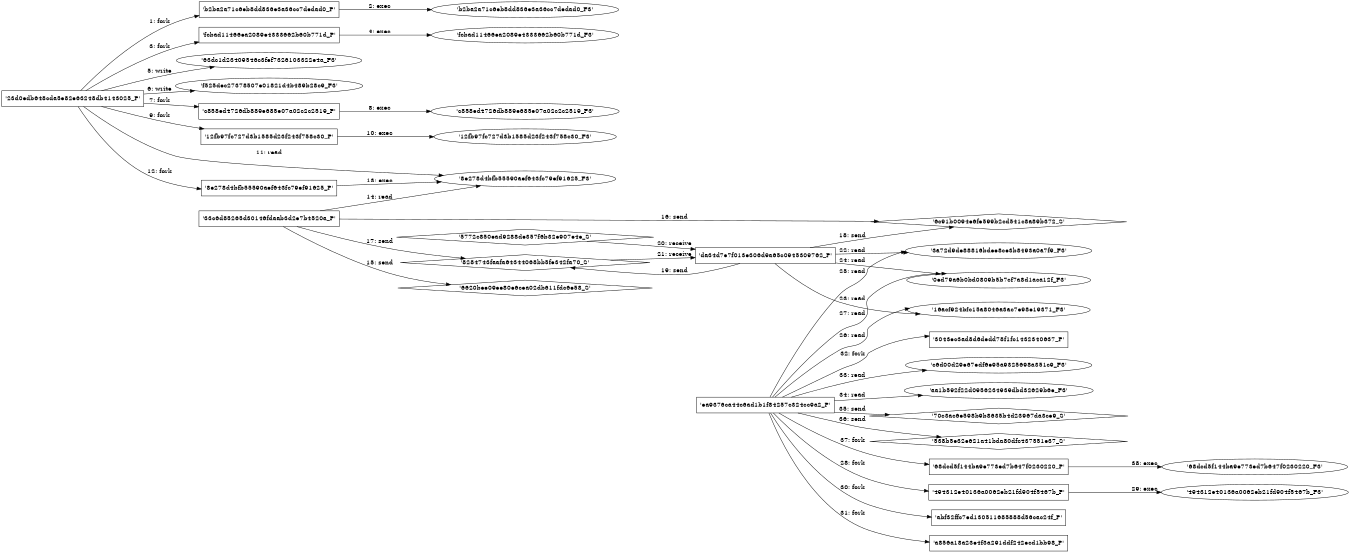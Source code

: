 digraph "D:\Learning\Paper\apt\基于CTI的攻击预警\Dataset\攻击图\ASGfromALLCTI\Threat Round Up for January 5 - 12.dot" {
rankdir="LR"
size="9"
fixedsize="false"
splines="true"
nodesep=0.3
ranksep=0
fontsize=10
overlap="scalexy"
engine= "neato"
	"'23d0edb648cda5e82e63248db4143025_P'" [node_type=Process shape=box]
	"'b2ba2a71c6eb8dd836e3a36cc7dedad0_P'" [node_type=Process shape=box]
	"'23d0edb648cda5e82e63248db4143025_P'" -> "'b2ba2a71c6eb8dd836e3a36cc7dedad0_P'" [label="1: fork"]
	"'b2ba2a71c6eb8dd836e3a36cc7dedad0_P'" [node_type=Process shape=box]
	"'b2ba2a71c6eb8dd836e3a36cc7dedad0_F3'" [node_type=File shape=ellipse]
	"'b2ba2a71c6eb8dd836e3a36cc7dedad0_P'" -> "'b2ba2a71c6eb8dd836e3a36cc7dedad0_F3'" [label="2: exec"]
	"'23d0edb648cda5e82e63248db4143025_P'" [node_type=Process shape=box]
	"'fcbad11466ea2089e4333662b60b771d_P'" [node_type=Process shape=box]
	"'23d0edb648cda5e82e63248db4143025_P'" -> "'fcbad11466ea2089e4333662b60b771d_P'" [label="3: fork"]
	"'fcbad11466ea2089e4333662b60b771d_P'" [node_type=Process shape=box]
	"'fcbad11466ea2089e4333662b60b771d_F3'" [node_type=File shape=ellipse]
	"'fcbad11466ea2089e4333662b60b771d_P'" -> "'fcbad11466ea2089e4333662b60b771d_F3'" [label="4: exec"]
	"'63dc1d23409546c3fef7326103322e4a_F3'" [node_type=file shape=ellipse]
	"'23d0edb648cda5e82e63248db4143025_P'" [node_type=Process shape=box]
	"'23d0edb648cda5e82e63248db4143025_P'" -> "'63dc1d23409546c3fef7326103322e4a_F3'" [label="5: write"]
	"'f525dec27378507e01821d4b489b28c9_F3'" [node_type=file shape=ellipse]
	"'23d0edb648cda5e82e63248db4143025_P'" [node_type=Process shape=box]
	"'23d0edb648cda5e82e63248db4143025_P'" -> "'f525dec27378507e01821d4b489b28c9_F3'" [label="6: write"]
	"'23d0edb648cda5e82e63248db4143025_P'" [node_type=Process shape=box]
	"'c858ed4726db889e685e07a02c2c2519_P'" [node_type=Process shape=box]
	"'23d0edb648cda5e82e63248db4143025_P'" -> "'c858ed4726db889e685e07a02c2c2519_P'" [label="7: fork"]
	"'c858ed4726db889e685e07a02c2c2519_P'" [node_type=Process shape=box]
	"'c858ed4726db889e685e07a02c2c2519_F3'" [node_type=File shape=ellipse]
	"'c858ed4726db889e685e07a02c2c2519_P'" -> "'c858ed4726db889e685e07a02c2c2519_F3'" [label="8: exec"]
	"'23d0edb648cda5e82e63248db4143025_P'" [node_type=Process shape=box]
	"'12fb97fc727d3b1585d23f243f758c30_P'" [node_type=Process shape=box]
	"'23d0edb648cda5e82e63248db4143025_P'" -> "'12fb97fc727d3b1585d23f243f758c30_P'" [label="9: fork"]
	"'12fb97fc727d3b1585d23f243f758c30_P'" [node_type=Process shape=box]
	"'12fb97fc727d3b1585d23f243f758c30_F3'" [node_type=File shape=ellipse]
	"'12fb97fc727d3b1585d23f243f758c30_P'" -> "'12fb97fc727d3b1585d23f243f758c30_F3'" [label="10: exec"]
	"'8e278d4bfb55590aef643fc79ef91625_F3'" [node_type=file shape=ellipse]
	"'23d0edb648cda5e82e63248db4143025_P'" [node_type=Process shape=box]
	"'23d0edb648cda5e82e63248db4143025_P'" -> "'8e278d4bfb55590aef643fc79ef91625_F3'" [label="11: read"]
	"'23d0edb648cda5e82e63248db4143025_P'" [node_type=Process shape=box]
	"'8e278d4bfb55590aef643fc79ef91625_P'" [node_type=Process shape=box]
	"'23d0edb648cda5e82e63248db4143025_P'" -> "'8e278d4bfb55590aef643fc79ef91625_P'" [label="12: fork"]
	"'8e278d4bfb55590aef643fc79ef91625_P'" [node_type=Process shape=box]
	"'8e278d4bfb55590aef643fc79ef91625_F3'" [node_type=File shape=ellipse]
	"'8e278d4bfb55590aef643fc79ef91625_P'" -> "'8e278d4bfb55590aef643fc79ef91625_F3'" [label="13: exec"]
	"'8e278d4bfb55590aef643fc79ef91625_F3'" [node_type=file shape=ellipse]
	"'33c6d85265d30146fdaab3d2e7b4520a_P'" [node_type=Process shape=box]
	"'33c6d85265d30146fdaab3d2e7b4520a_P'" -> "'8e278d4bfb55590aef643fc79ef91625_F3'" [label="14: read"]
	"'6620bee09ee80e6cea02db611fdc6e58_S'" [node_type=Socket shape=diamond]
	"'33c6d85265d30146fdaab3d2e7b4520a_P'" [node_type=Process shape=box]
	"'33c6d85265d30146fdaab3d2e7b4520a_P'" -> "'6620bee09ee80e6cea02db611fdc6e58_S'" [label="15: send"]
	"'6c91b0094e6fe599b2cd541c8a89b372_S'" [node_type=Socket shape=diamond]
	"'33c6d85265d30146fdaab3d2e7b4520a_P'" [node_type=Process shape=box]
	"'33c6d85265d30146fdaab3d2e7b4520a_P'" -> "'6c91b0094e6fe599b2cd541c8a89b372_S'" [label="16: send"]
	"'8284743faafa64344068bb5fe342fa70_S'" [node_type=Socket shape=diamond]
	"'33c6d85265d30146fdaab3d2e7b4520a_P'" [node_type=Process shape=box]
	"'33c6d85265d30146fdaab3d2e7b4520a_P'" -> "'8284743faafa64344068bb5fe342fa70_S'" [label="17: send"]
	"'6c91b0094e6fe599b2cd541c8a89b372_S'" [node_type=Socket shape=diamond]
	"'da34d7e7f013e306d9a65c0945309762_P'" [node_type=Process shape=box]
	"'da34d7e7f013e306d9a65c0945309762_P'" -> "'6c91b0094e6fe599b2cd541c8a89b372_S'" [label="18: send"]
	"'8284743faafa64344068bb5fe342fa70_S'" [node_type=Socket shape=diamond]
	"'da34d7e7f013e306d9a65c0945309762_P'" [node_type=Process shape=box]
	"'da34d7e7f013e306d9a65c0945309762_P'" -> "'8284743faafa64344068bb5fe342fa70_S'" [label="19: send"]
	"'da34d7e7f013e306d9a65c0945309762_P'" [node_type=Process shape=box]
	"'5772c850ead9288de357f6b32e907e4e_S'" [node_type=Socket shape=diamond]
	"'5772c850ead9288de357f6b32e907e4e_S'" -> "'da34d7e7f013e306d9a65c0945309762_P'" [label="20: receive"]
	"'da34d7e7f013e306d9a65c0945309762_P'" [node_type=Process shape=box]
	"'8284743faafa64344068bb5fe342fa70_S'" [node_type=Socket shape=diamond]
	"'8284743faafa64344068bb5fe342fa70_S'" -> "'da34d7e7f013e306d9a65c0945309762_P'" [label="21: receive"]
	"'3a72d9de88816bdee8ce3b8493a0a7f9_F3'" [node_type=file shape=ellipse]
	"'da34d7e7f013e306d9a65c0945309762_P'" [node_type=Process shape=box]
	"'da34d7e7f013e306d9a65c0945309762_P'" -> "'3a72d9de88816bdee8ce3b8493a0a7f9_F3'" [label="22: read"]
	"'16acf924bfc15a8046a3ac7e98e19371_F3'" [node_type=file shape=ellipse]
	"'da34d7e7f013e306d9a65c0945309762_P'" [node_type=Process shape=box]
	"'da34d7e7f013e306d9a65c0945309762_P'" -> "'16acf924bfc15a8046a3ac7e98e19371_F3'" [label="23: read"]
	"'0ed79a6b0bd0809b5b7cf7a8d1aca12f_F3'" [node_type=file shape=ellipse]
	"'da34d7e7f013e306d9a65c0945309762_P'" [node_type=Process shape=box]
	"'da34d7e7f013e306d9a65c0945309762_P'" -> "'0ed79a6b0bd0809b5b7cf7a8d1aca12f_F3'" [label="24: read"]
	"'3a72d9de88816bdee8ce3b8493a0a7f9_F3'" [node_type=file shape=ellipse]
	"'ea9376ca44c6ad1b1f84257c324cc9a2_P'" [node_type=Process shape=box]
	"'ea9376ca44c6ad1b1f84257c324cc9a2_P'" -> "'3a72d9de88816bdee8ce3b8493a0a7f9_F3'" [label="25: read"]
	"'16acf924bfc15a8046a3ac7e98e19371_F3'" [node_type=file shape=ellipse]
	"'ea9376ca44c6ad1b1f84257c324cc9a2_P'" [node_type=Process shape=box]
	"'ea9376ca44c6ad1b1f84257c324cc9a2_P'" -> "'16acf924bfc15a8046a3ac7e98e19371_F3'" [label="26: read"]
	"'0ed79a6b0bd0809b5b7cf7a8d1aca12f_F3'" [node_type=file shape=ellipse]
	"'ea9376ca44c6ad1b1f84257c324cc9a2_P'" [node_type=Process shape=box]
	"'ea9376ca44c6ad1b1f84257c324cc9a2_P'" -> "'0ed79a6b0bd0809b5b7cf7a8d1aca12f_F3'" [label="27: read"]
	"'ea9376ca44c6ad1b1f84257c324cc9a2_P'" [node_type=Process shape=box]
	"'494312e40136a0062eb21fd904f5467b_P'" [node_type=Process shape=box]
	"'ea9376ca44c6ad1b1f84257c324cc9a2_P'" -> "'494312e40136a0062eb21fd904f5467b_P'" [label="28: fork"]
	"'494312e40136a0062eb21fd904f5467b_P'" [node_type=Process shape=box]
	"'494312e40136a0062eb21fd904f5467b_F3'" [node_type=File shape=ellipse]
	"'494312e40136a0062eb21fd904f5467b_P'" -> "'494312e40136a0062eb21fd904f5467b_F3'" [label="29: exec"]
	"'ea9376ca44c6ad1b1f84257c324cc9a2_P'" [node_type=Process shape=box]
	"'abf32ffc7ed130511685888d56cac24f_P'" [node_type=Process shape=box]
	"'ea9376ca44c6ad1b1f84257c324cc9a2_P'" -> "'abf32ffc7ed130511685888d56cac24f_P'" [label="30: fork"]
	"'ea9376ca44c6ad1b1f84257c324cc9a2_P'" [node_type=Process shape=box]
	"'a856a18a23e4f3a291ddf242ecd1bb98_P'" [node_type=Process shape=box]
	"'ea9376ca44c6ad1b1f84257c324cc9a2_P'" -> "'a856a18a23e4f3a291ddf242ecd1bb98_P'" [label="31: fork"]
	"'ea9376ca44c6ad1b1f84257c324cc9a2_P'" [node_type=Process shape=box]
	"'3043ec3ad8d6dedd78f1fc1432340637_P'" [node_type=Process shape=box]
	"'ea9376ca44c6ad1b1f84257c324cc9a2_P'" -> "'3043ec3ad8d6dedd78f1fc1432340637_P'" [label="32: fork"]
	"'c6d00d29e67edf6e95a9325698a351c9_F3'" [node_type=file shape=ellipse]
	"'ea9376ca44c6ad1b1f84257c324cc9a2_P'" [node_type=Process shape=box]
	"'ea9376ca44c6ad1b1f84257c324cc9a2_P'" -> "'c6d00d29e67edf6e95a9325698a351c9_F3'" [label="33: read"]
	"'aa1b592f22d0956234939dbd32629b6e_F3'" [node_type=file shape=ellipse]
	"'ea9376ca44c6ad1b1f84257c324cc9a2_P'" [node_type=Process shape=box]
	"'ea9376ca44c6ad1b1f84257c324cc9a2_P'" -> "'aa1b592f22d0956234939dbd32629b6e_F3'" [label="34: read"]
	"'70c3ac6e598b9b8635b4d23967da3ce9_S'" [node_type=Socket shape=diamond]
	"'ea9376ca44c6ad1b1f84257c324cc9a2_P'" [node_type=Process shape=box]
	"'ea9376ca44c6ad1b1f84257c324cc9a2_P'" -> "'70c3ac6e598b9b8635b4d23967da3ce9_S'" [label="35: send"]
	"'538b5e32e621a41bda80dfc437551e37_S'" [node_type=Socket shape=diamond]
	"'ea9376ca44c6ad1b1f84257c324cc9a2_P'" [node_type=Process shape=box]
	"'ea9376ca44c6ad1b1f84257c324cc9a2_P'" -> "'538b5e32e621a41bda80dfc437551e37_S'" [label="36: send"]
	"'ea9376ca44c6ad1b1f84257c324cc9a2_P'" [node_type=Process shape=box]
	"'68dcd5f144ba9e773ed7b647f0230220_P'" [node_type=Process shape=box]
	"'ea9376ca44c6ad1b1f84257c324cc9a2_P'" -> "'68dcd5f144ba9e773ed7b647f0230220_P'" [label="37: fork"]
	"'68dcd5f144ba9e773ed7b647f0230220_P'" [node_type=Process shape=box]
	"'68dcd5f144ba9e773ed7b647f0230220_F3'" [node_type=File shape=ellipse]
	"'68dcd5f144ba9e773ed7b647f0230220_P'" -> "'68dcd5f144ba9e773ed7b647f0230220_F3'" [label="38: exec"]
}
